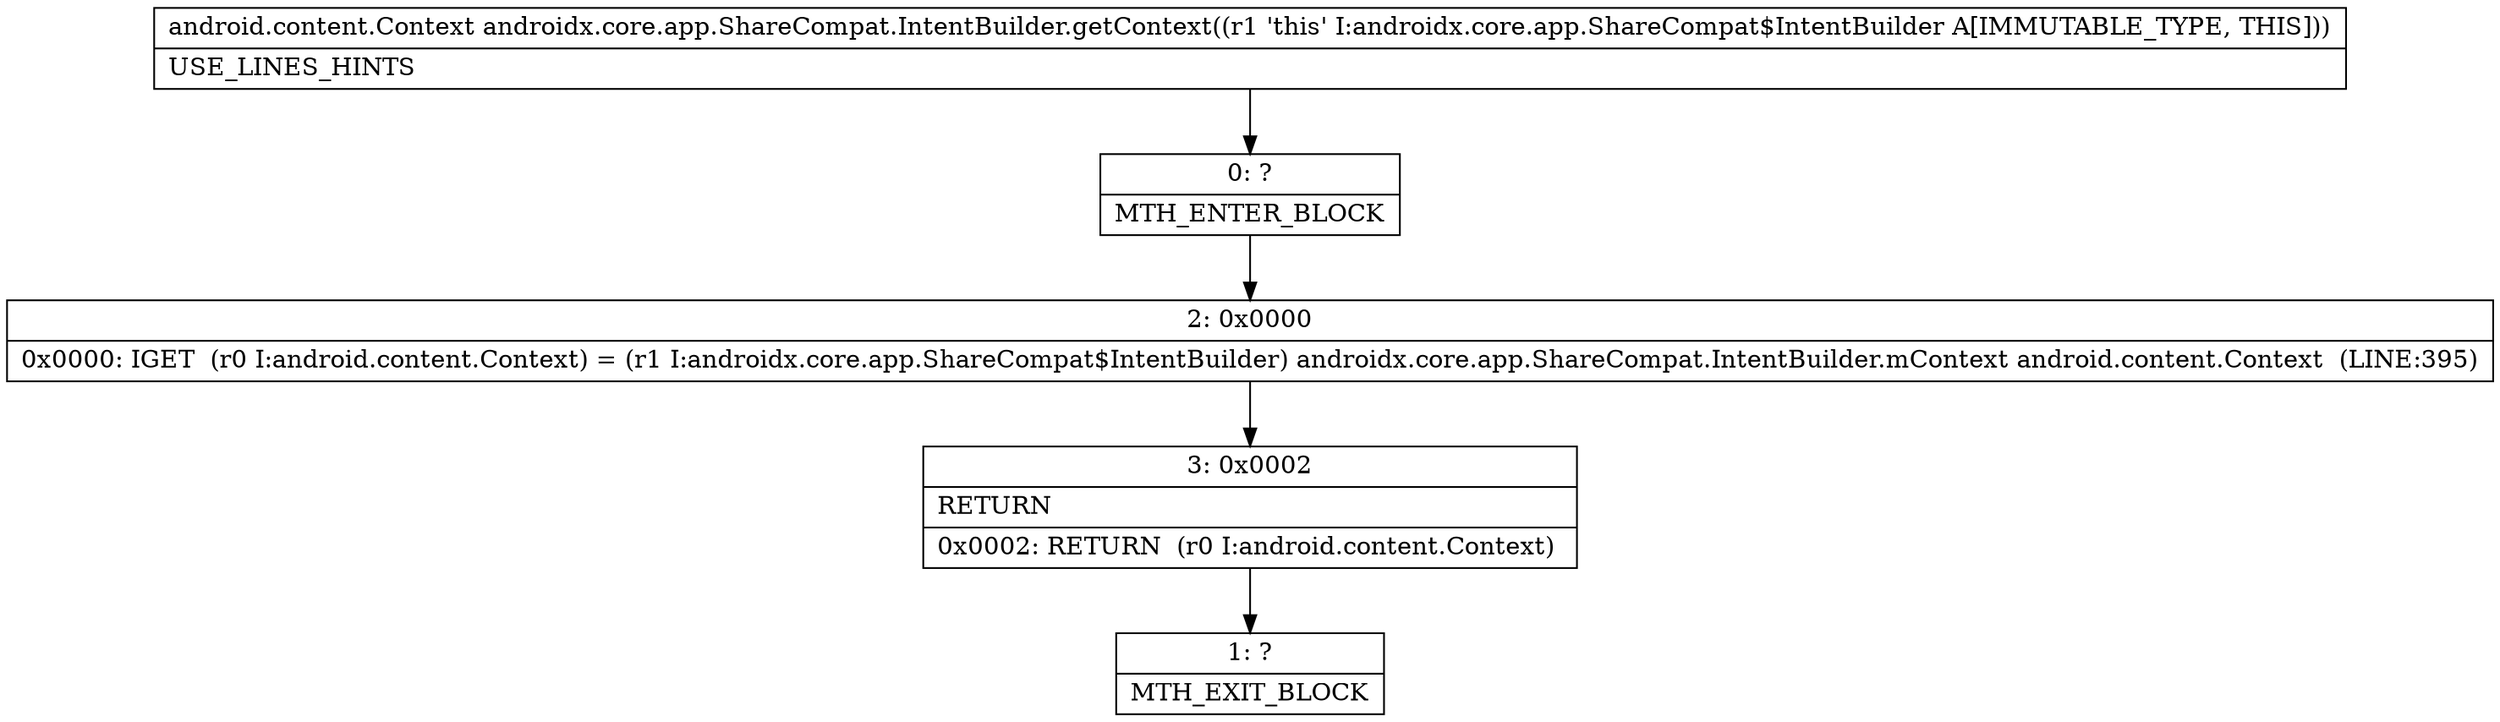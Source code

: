 digraph "CFG forandroidx.core.app.ShareCompat.IntentBuilder.getContext()Landroid\/content\/Context;" {
Node_0 [shape=record,label="{0\:\ ?|MTH_ENTER_BLOCK\l}"];
Node_2 [shape=record,label="{2\:\ 0x0000|0x0000: IGET  (r0 I:android.content.Context) = (r1 I:androidx.core.app.ShareCompat$IntentBuilder) androidx.core.app.ShareCompat.IntentBuilder.mContext android.content.Context  (LINE:395)\l}"];
Node_3 [shape=record,label="{3\:\ 0x0002|RETURN\l|0x0002: RETURN  (r0 I:android.content.Context) \l}"];
Node_1 [shape=record,label="{1\:\ ?|MTH_EXIT_BLOCK\l}"];
MethodNode[shape=record,label="{android.content.Context androidx.core.app.ShareCompat.IntentBuilder.getContext((r1 'this' I:androidx.core.app.ShareCompat$IntentBuilder A[IMMUTABLE_TYPE, THIS]))  | USE_LINES_HINTS\l}"];
MethodNode -> Node_0;Node_0 -> Node_2;
Node_2 -> Node_3;
Node_3 -> Node_1;
}

